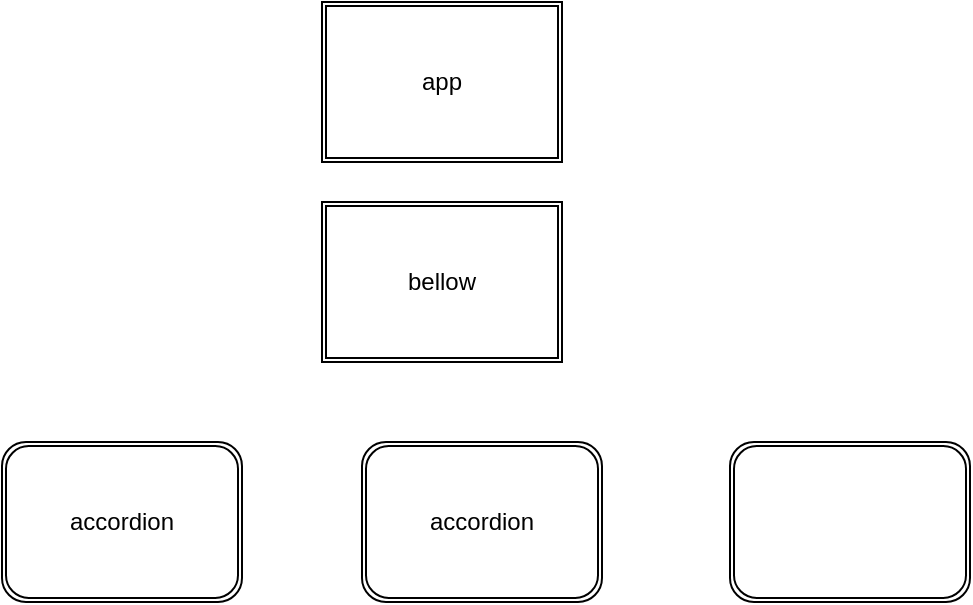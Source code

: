 <mxfile>
    <diagram id="f_Mr4On2IaXt8ZjSOr1O" name="Page-1">
        <mxGraphModel dx="532" dy="415" grid="1" gridSize="10" guides="1" tooltips="1" connect="1" arrows="1" fold="1" page="1" pageScale="1" pageWidth="827" pageHeight="1169" math="0" shadow="0">
            <root>
                <mxCell id="0"/>
                <mxCell id="1" parent="0"/>
                <mxCell id="2" value="app" style="shape=ext;double=1;rounded=0;whiteSpace=wrap;html=1;" vertex="1" parent="1">
                    <mxGeometry x="210" width="120" height="80" as="geometry"/>
                </mxCell>
                <mxCell id="3" value="bellow" style="shape=ext;double=1;rounded=0;whiteSpace=wrap;html=1;" vertex="1" parent="1">
                    <mxGeometry x="210" y="100" width="120" height="80" as="geometry"/>
                </mxCell>
                <mxCell id="4" value="accordion" style="shape=ext;double=1;rounded=1;whiteSpace=wrap;html=1;" vertex="1" parent="1">
                    <mxGeometry x="50" y="220" width="120" height="80" as="geometry"/>
                </mxCell>
                <mxCell id="5" value="accordion" style="shape=ext;double=1;rounded=1;whiteSpace=wrap;html=1;" vertex="1" parent="1">
                    <mxGeometry x="230" y="220" width="120" height="80" as="geometry"/>
                </mxCell>
                <mxCell id="6" value="" style="shape=ext;double=1;rounded=1;whiteSpace=wrap;html=1;" vertex="1" parent="1">
                    <mxGeometry x="414" y="220" width="120" height="80" as="geometry"/>
                </mxCell>
            </root>
        </mxGraphModel>
    </diagram>
</mxfile>